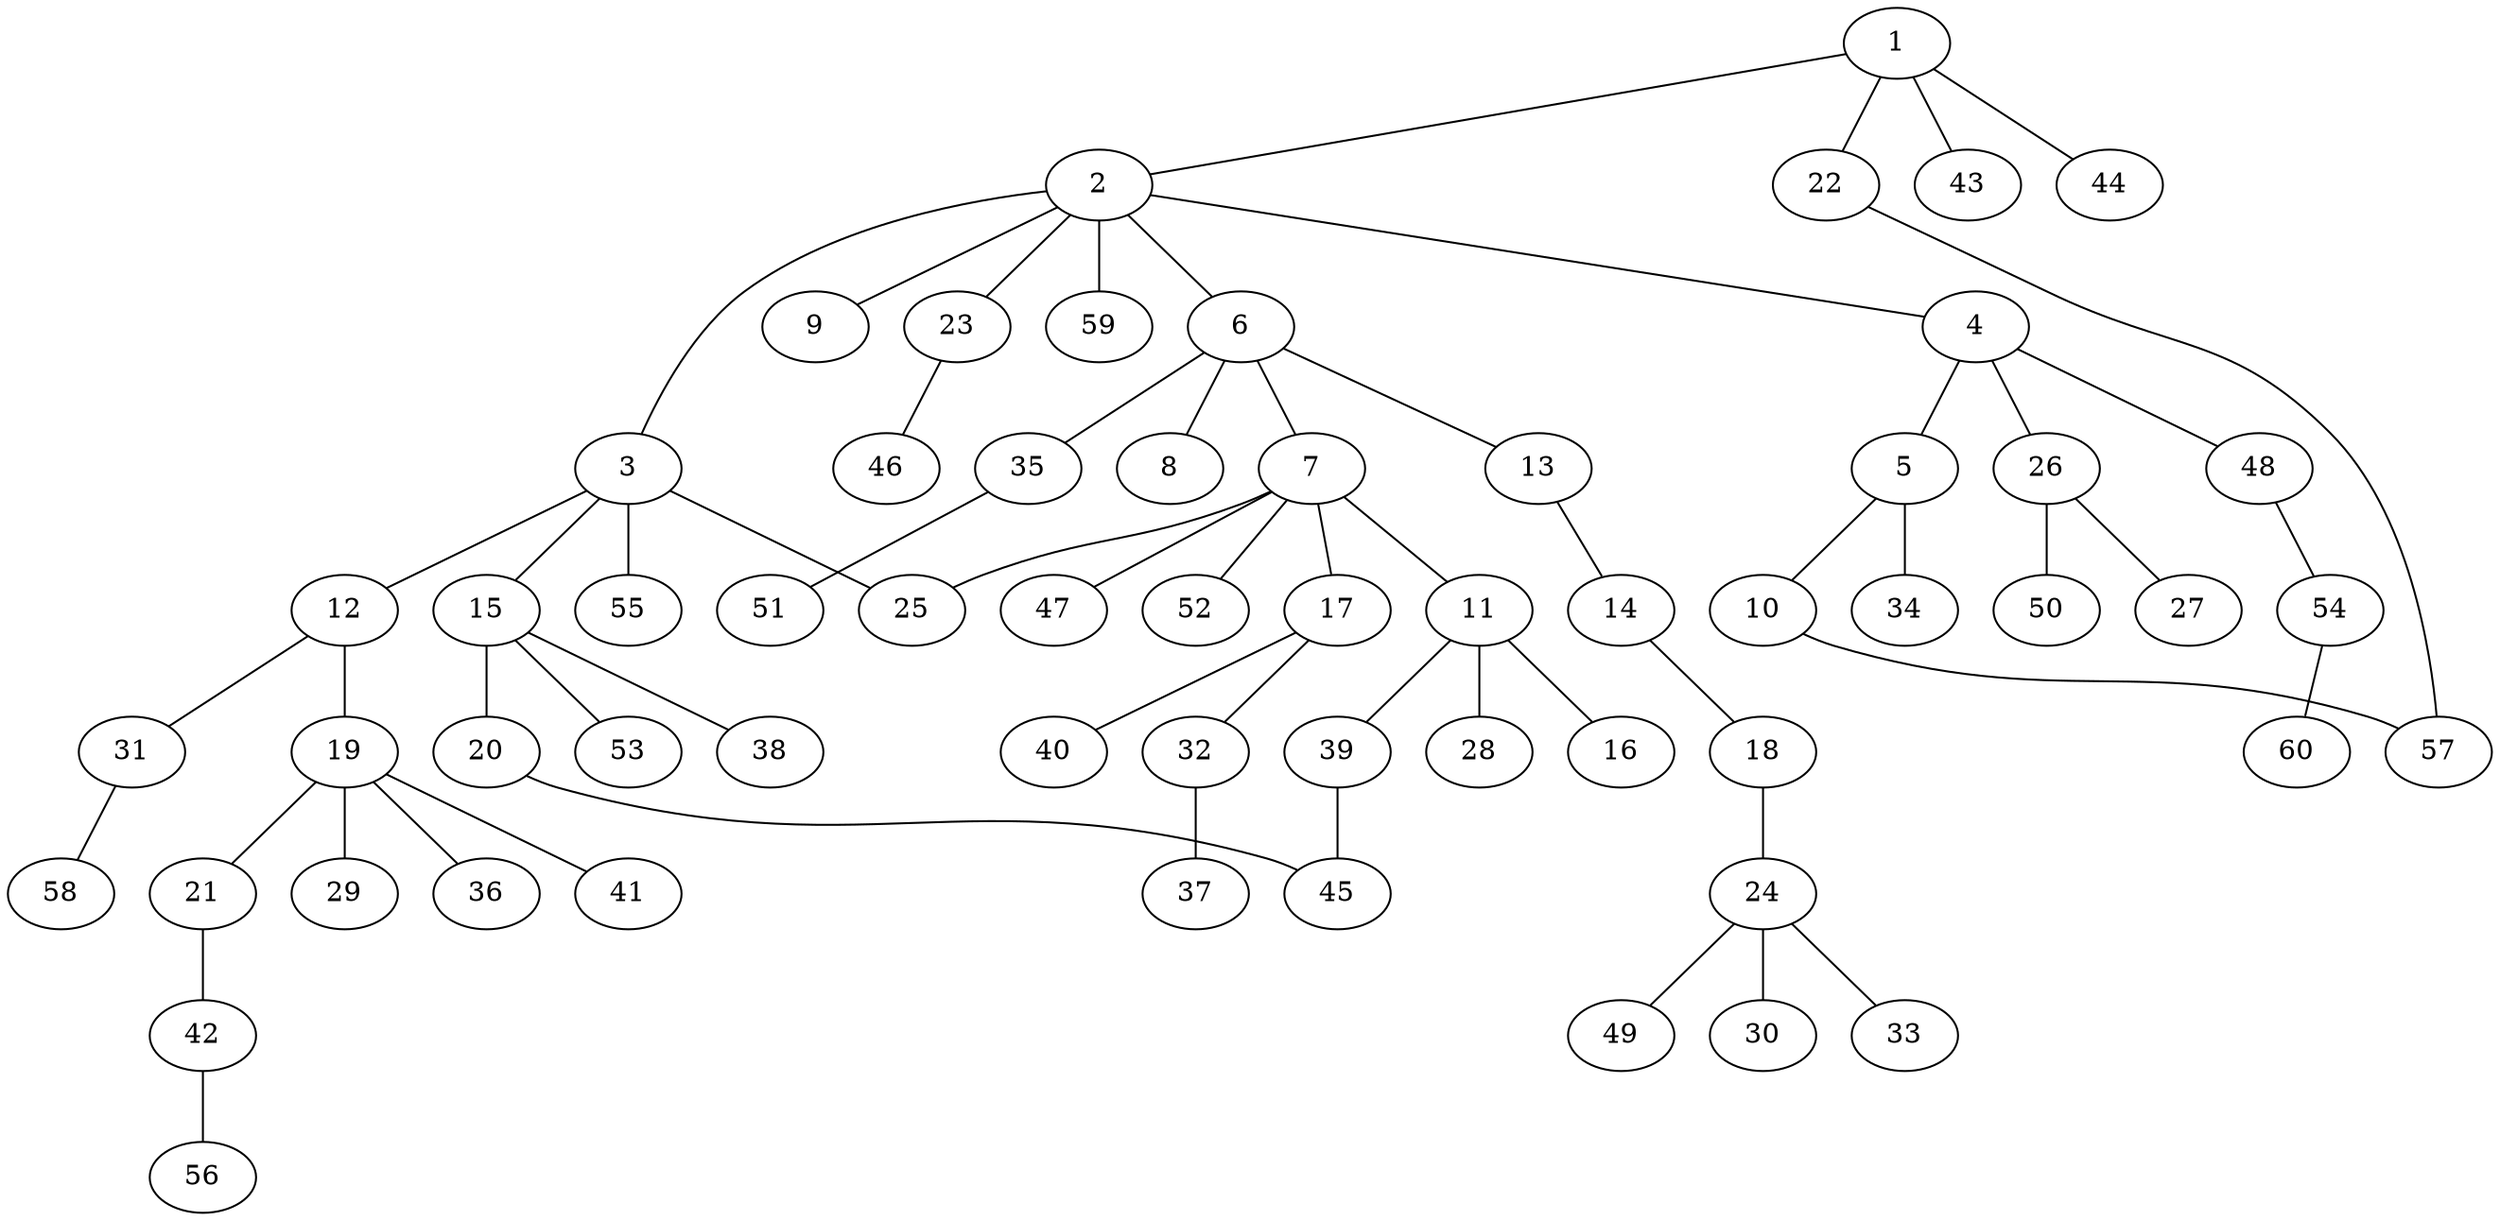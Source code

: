 graph graphname {1--2
1--22
1--43
1--44
2--3
2--4
2--6
2--9
2--23
2--59
3--12
3--15
3--25
3--55
4--5
4--26
4--48
5--10
5--34
6--7
6--8
6--13
6--35
7--11
7--17
7--25
7--47
7--52
10--57
11--16
11--28
11--39
12--19
12--31
13--14
14--18
15--20
15--38
15--53
17--32
17--40
18--24
19--21
19--29
19--36
19--41
20--45
21--42
22--57
23--46
24--30
24--33
24--49
26--27
26--50
31--58
32--37
35--51
39--45
42--56
48--54
54--60
}